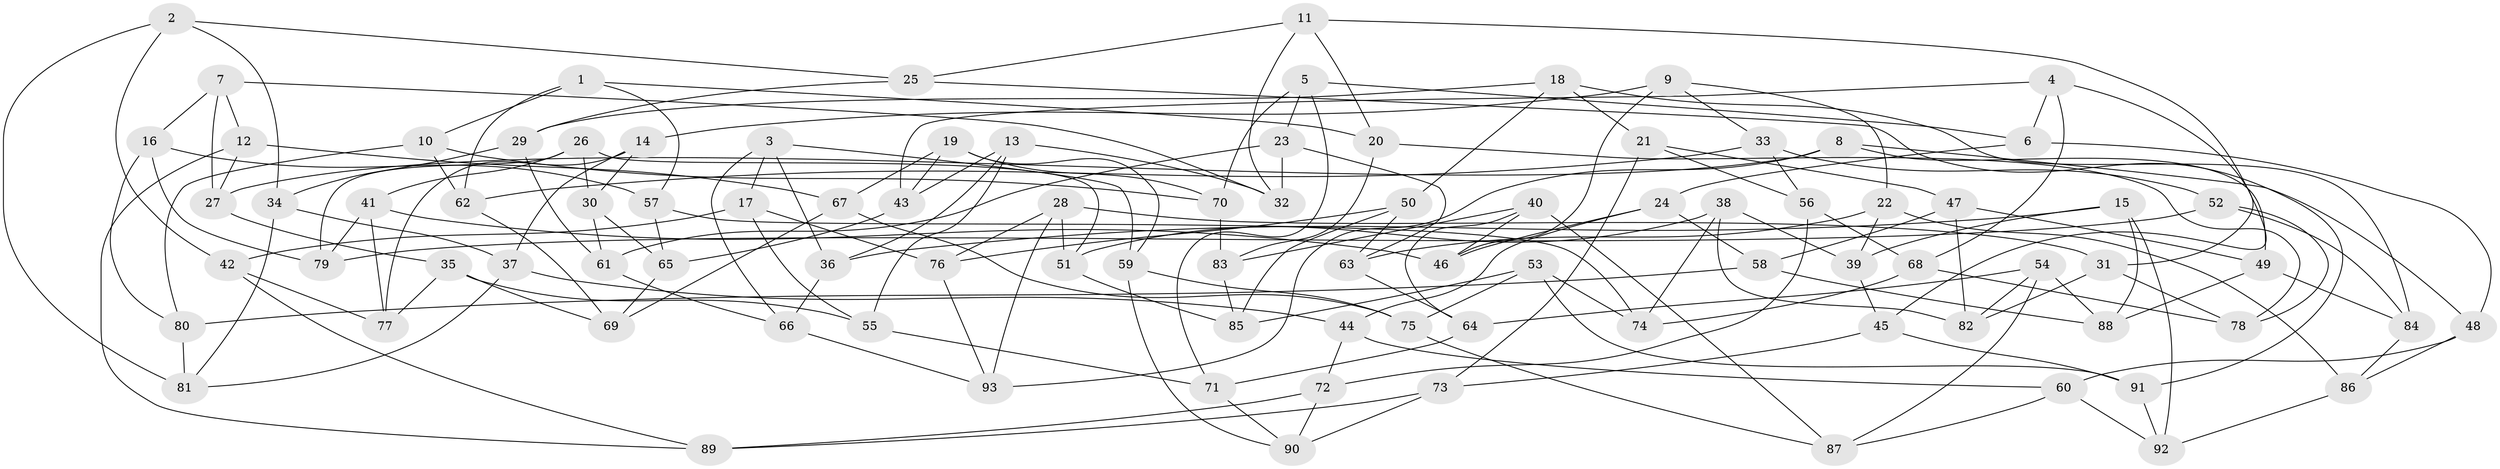 // Generated by graph-tools (version 1.1) at 2025/11/02/27/25 16:11:43]
// undirected, 93 vertices, 186 edges
graph export_dot {
graph [start="1"]
  node [color=gray90,style=filled];
  1;
  2;
  3;
  4;
  5;
  6;
  7;
  8;
  9;
  10;
  11;
  12;
  13;
  14;
  15;
  16;
  17;
  18;
  19;
  20;
  21;
  22;
  23;
  24;
  25;
  26;
  27;
  28;
  29;
  30;
  31;
  32;
  33;
  34;
  35;
  36;
  37;
  38;
  39;
  40;
  41;
  42;
  43;
  44;
  45;
  46;
  47;
  48;
  49;
  50;
  51;
  52;
  53;
  54;
  55;
  56;
  57;
  58;
  59;
  60;
  61;
  62;
  63;
  64;
  65;
  66;
  67;
  68;
  69;
  70;
  71;
  72;
  73;
  74;
  75;
  76;
  77;
  78;
  79;
  80;
  81;
  82;
  83;
  84;
  85;
  86;
  87;
  88;
  89;
  90;
  91;
  92;
  93;
  1 -- 57;
  1 -- 10;
  1 -- 20;
  1 -- 62;
  2 -- 81;
  2 -- 25;
  2 -- 42;
  2 -- 34;
  3 -- 17;
  3 -- 66;
  3 -- 59;
  3 -- 36;
  4 -- 68;
  4 -- 31;
  4 -- 6;
  4 -- 43;
  5 -- 23;
  5 -- 70;
  5 -- 71;
  5 -- 6;
  6 -- 48;
  6 -- 24;
  7 -- 27;
  7 -- 16;
  7 -- 32;
  7 -- 12;
  8 -- 27;
  8 -- 93;
  8 -- 48;
  8 -- 49;
  9 -- 14;
  9 -- 46;
  9 -- 22;
  9 -- 33;
  10 -- 70;
  10 -- 62;
  10 -- 80;
  11 -- 32;
  11 -- 25;
  11 -- 45;
  11 -- 20;
  12 -- 67;
  12 -- 27;
  12 -- 89;
  13 -- 55;
  13 -- 32;
  13 -- 36;
  13 -- 43;
  14 -- 77;
  14 -- 37;
  14 -- 30;
  15 -- 92;
  15 -- 36;
  15 -- 39;
  15 -- 88;
  16 -- 80;
  16 -- 79;
  16 -- 57;
  17 -- 55;
  17 -- 76;
  17 -- 42;
  18 -- 50;
  18 -- 29;
  18 -- 84;
  18 -- 21;
  19 -- 59;
  19 -- 67;
  19 -- 43;
  19 -- 70;
  20 -- 78;
  20 -- 83;
  21 -- 47;
  21 -- 73;
  21 -- 56;
  22 -- 86;
  22 -- 39;
  22 -- 63;
  23 -- 63;
  23 -- 61;
  23 -- 32;
  24 -- 58;
  24 -- 46;
  24 -- 44;
  25 -- 29;
  25 -- 91;
  26 -- 41;
  26 -- 30;
  26 -- 51;
  26 -- 79;
  27 -- 35;
  28 -- 93;
  28 -- 51;
  28 -- 76;
  28 -- 31;
  29 -- 61;
  29 -- 34;
  30 -- 61;
  30 -- 65;
  31 -- 78;
  31 -- 82;
  33 -- 62;
  33 -- 52;
  33 -- 56;
  34 -- 81;
  34 -- 37;
  35 -- 69;
  35 -- 77;
  35 -- 55;
  36 -- 66;
  37 -- 44;
  37 -- 81;
  38 -- 74;
  38 -- 51;
  38 -- 82;
  38 -- 39;
  39 -- 45;
  40 -- 87;
  40 -- 64;
  40 -- 46;
  40 -- 83;
  41 -- 46;
  41 -- 79;
  41 -- 77;
  42 -- 77;
  42 -- 89;
  43 -- 65;
  44 -- 60;
  44 -- 72;
  45 -- 91;
  45 -- 73;
  47 -- 49;
  47 -- 82;
  47 -- 58;
  48 -- 86;
  48 -- 60;
  49 -- 88;
  49 -- 84;
  50 -- 76;
  50 -- 63;
  50 -- 85;
  51 -- 85;
  52 -- 78;
  52 -- 84;
  52 -- 79;
  53 -- 91;
  53 -- 85;
  53 -- 75;
  53 -- 74;
  54 -- 88;
  54 -- 64;
  54 -- 82;
  54 -- 87;
  55 -- 71;
  56 -- 68;
  56 -- 72;
  57 -- 74;
  57 -- 65;
  58 -- 88;
  58 -- 80;
  59 -- 90;
  59 -- 75;
  60 -- 87;
  60 -- 92;
  61 -- 66;
  62 -- 69;
  63 -- 64;
  64 -- 71;
  65 -- 69;
  66 -- 93;
  67 -- 69;
  67 -- 75;
  68 -- 74;
  68 -- 78;
  70 -- 83;
  71 -- 90;
  72 -- 89;
  72 -- 90;
  73 -- 89;
  73 -- 90;
  75 -- 87;
  76 -- 93;
  80 -- 81;
  83 -- 85;
  84 -- 86;
  86 -- 92;
  91 -- 92;
}
